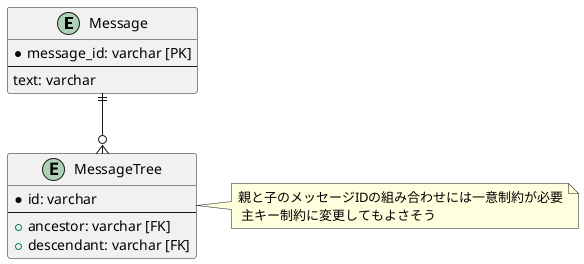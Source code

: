 @startuml answer

entity Message {
    * message_id: varchar [PK]
    ---
    text: varchar
}

entity MessageTree {
    * id: varchar
    ---
    + ancestor: varchar [FK]
    + descendant: varchar [FK]
}

note right of MessageTree: 親と子のメッセージIDの組み合わせには一意制約が必要\n 主キー制約に変更してもよさそう

Message ||--o{ MessageTree

@enduml